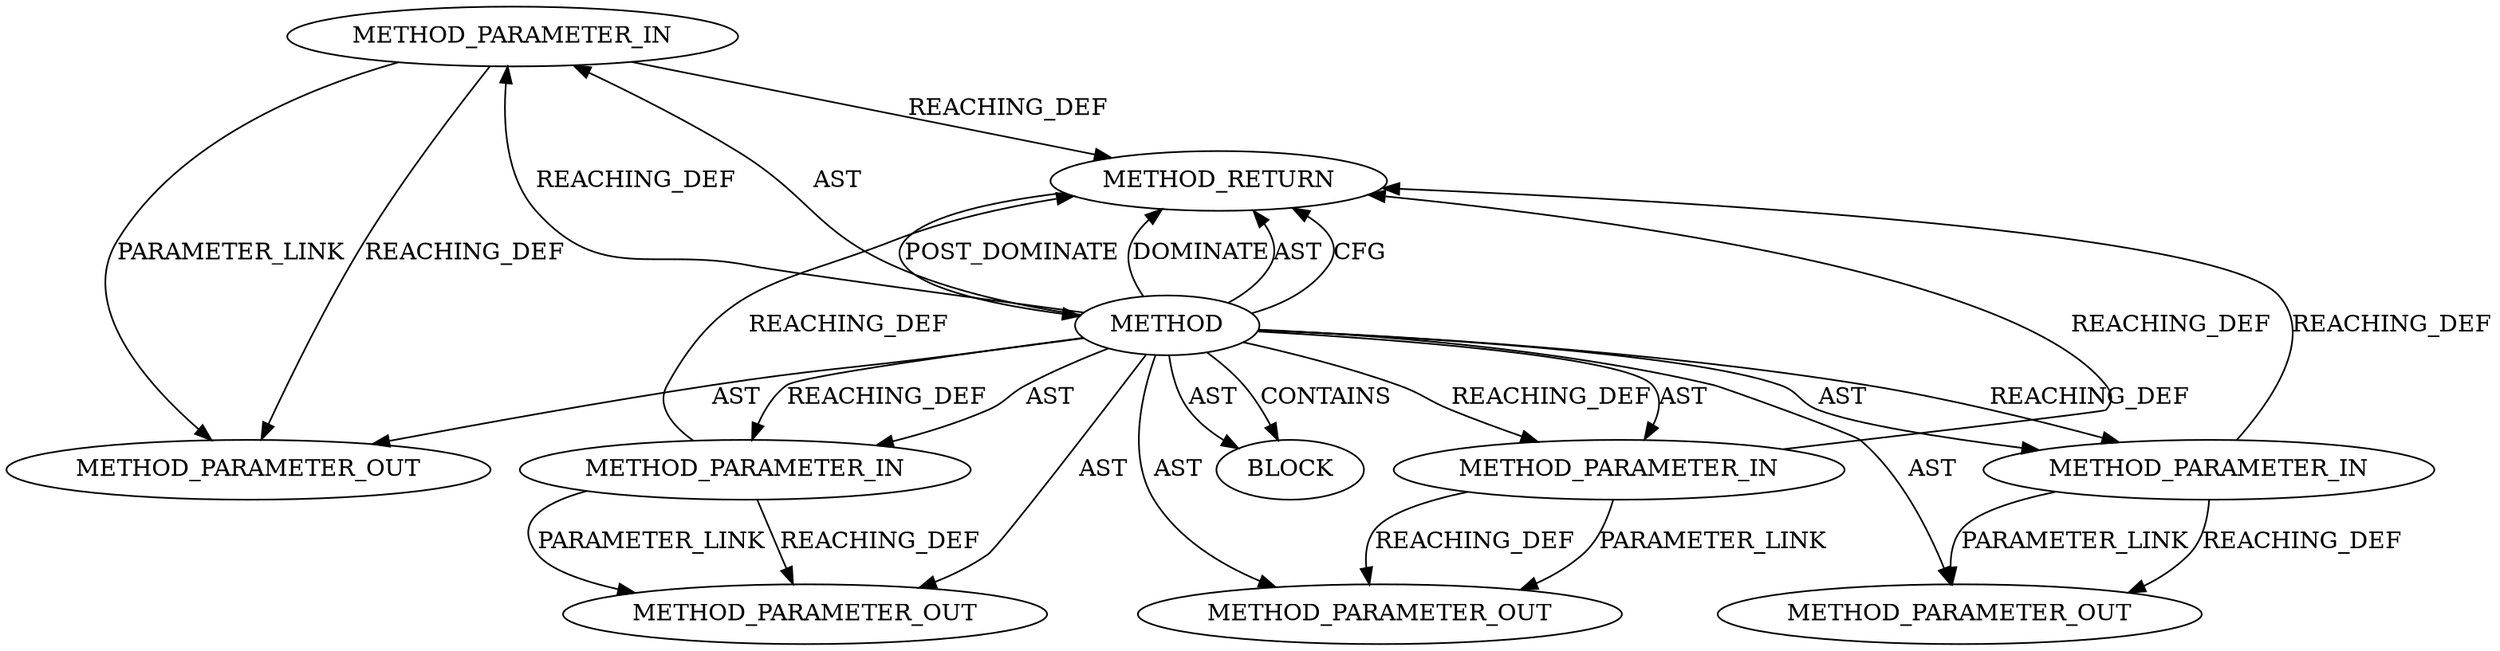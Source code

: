 digraph {
  19844 [label=METHOD_PARAMETER_IN ORDER=2 CODE="p2" IS_VARIADIC=false TYPE_FULL_NAME="ANY" EVALUATION_STRATEGY="BY_VALUE" INDEX=2 NAME="p2"]
  21947 [label=METHOD_PARAMETER_OUT ORDER=3 CODE="p3" IS_VARIADIC=false TYPE_FULL_NAME="ANY" EVALUATION_STRATEGY="BY_VALUE" INDEX=3 NAME="p3"]
  21946 [label=METHOD_PARAMETER_OUT ORDER=2 CODE="p2" IS_VARIADIC=false TYPE_FULL_NAME="ANY" EVALUATION_STRATEGY="BY_VALUE" INDEX=2 NAME="p2"]
  19843 [label=METHOD_PARAMETER_IN ORDER=1 CODE="p1" IS_VARIADIC=false TYPE_FULL_NAME="ANY" EVALUATION_STRATEGY="BY_VALUE" INDEX=1 NAME="p1"]
  19846 [label=METHOD_PARAMETER_IN ORDER=4 CODE="p4" IS_VARIADIC=false TYPE_FULL_NAME="ANY" EVALUATION_STRATEGY="BY_VALUE" INDEX=4 NAME="p4"]
  19847 [label=BLOCK ORDER=1 ARGUMENT_INDEX=1 CODE="<empty>" TYPE_FULL_NAME="ANY"]
  19848 [label=METHOD_RETURN ORDER=2 CODE="RET" TYPE_FULL_NAME="ANY" EVALUATION_STRATEGY="BY_VALUE"]
  21948 [label=METHOD_PARAMETER_OUT ORDER=4 CODE="p4" IS_VARIADIC=false TYPE_FULL_NAME="ANY" EVALUATION_STRATEGY="BY_VALUE" INDEX=4 NAME="p4"]
  19845 [label=METHOD_PARAMETER_IN ORDER=3 CODE="p3" IS_VARIADIC=false TYPE_FULL_NAME="ANY" EVALUATION_STRATEGY="BY_VALUE" INDEX=3 NAME="p3"]
  21945 [label=METHOD_PARAMETER_OUT ORDER=1 CODE="p1" IS_VARIADIC=false TYPE_FULL_NAME="ANY" EVALUATION_STRATEGY="BY_VALUE" INDEX=1 NAME="p1"]
  19842 [label=METHOD AST_PARENT_TYPE="NAMESPACE_BLOCK" AST_PARENT_FULL_NAME="<global>" ORDER=0 CODE="<empty>" FULL_NAME="trace_tls_device_rx_resync_send" IS_EXTERNAL=true FILENAME="<empty>" SIGNATURE="" NAME="trace_tls_device_rx_resync_send"]
  19846 -> 21948 [label=REACHING_DEF VARIABLE="p4"]
  19842 -> 19843 [label=AST ]
  19844 -> 21946 [label=REACHING_DEF VARIABLE="p2"]
  19844 -> 21946 [label=PARAMETER_LINK ]
  19842 -> 19848 [label=DOMINATE ]
  19848 -> 19842 [label=POST_DOMINATE ]
  19843 -> 21945 [label=PARAMETER_LINK ]
  19842 -> 19847 [label=CONTAINS ]
  19842 -> 19848 [label=AST ]
  19842 -> 21948 [label=AST ]
  19842 -> 19844 [label=REACHING_DEF VARIABLE=""]
  19843 -> 19848 [label=REACHING_DEF VARIABLE="p1"]
  19842 -> 19844 [label=AST ]
  19842 -> 19845 [label=REACHING_DEF VARIABLE=""]
  19842 -> 21945 [label=AST ]
  19846 -> 21948 [label=PARAMETER_LINK ]
  19842 -> 19847 [label=AST ]
  19844 -> 19848 [label=REACHING_DEF VARIABLE="p2"]
  19845 -> 19848 [label=REACHING_DEF VARIABLE="p3"]
  19842 -> 19845 [label=AST ]
  19842 -> 19846 [label=REACHING_DEF VARIABLE=""]
  19843 -> 21945 [label=REACHING_DEF VARIABLE="p1"]
  19842 -> 19848 [label=CFG ]
  19846 -> 19848 [label=REACHING_DEF VARIABLE="p4"]
  19842 -> 21946 [label=AST ]
  19845 -> 21947 [label=PARAMETER_LINK ]
  19842 -> 19843 [label=REACHING_DEF VARIABLE=""]
  19842 -> 21947 [label=AST ]
  19845 -> 21947 [label=REACHING_DEF VARIABLE="p3"]
  19842 -> 19846 [label=AST ]
}
